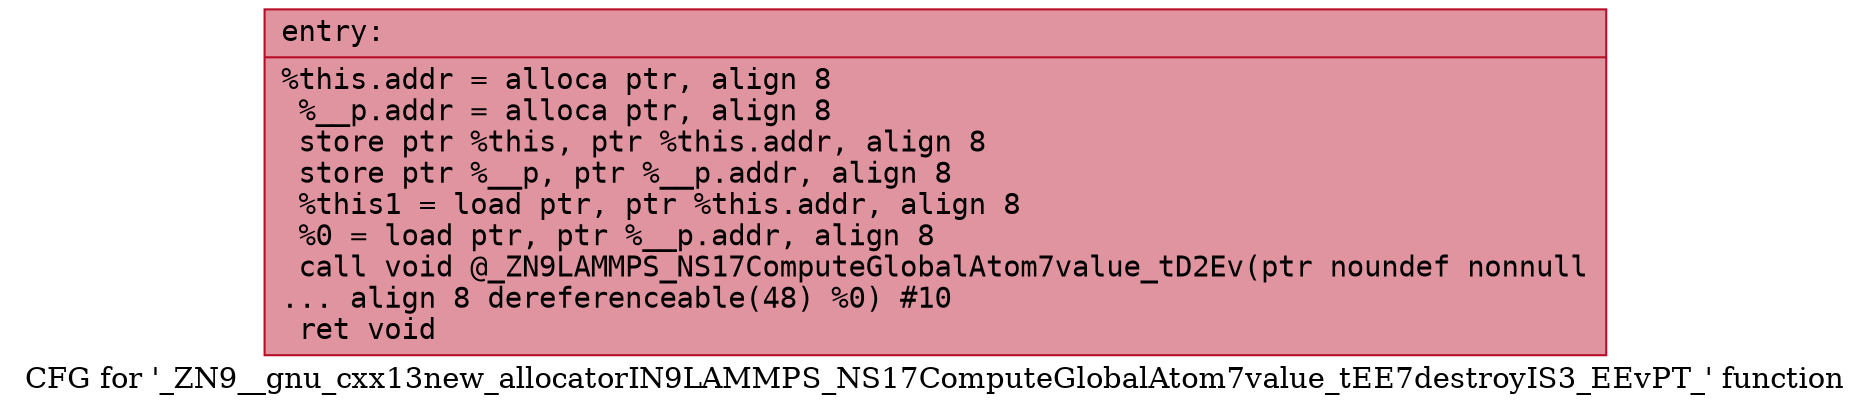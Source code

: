 digraph "CFG for '_ZN9__gnu_cxx13new_allocatorIN9LAMMPS_NS17ComputeGlobalAtom7value_tEE7destroyIS3_EEvPT_' function" {
	label="CFG for '_ZN9__gnu_cxx13new_allocatorIN9LAMMPS_NS17ComputeGlobalAtom7value_tEE7destroyIS3_EEvPT_' function";

	Node0x56131ec1ae10 [shape=record,color="#b70d28ff", style=filled, fillcolor="#b70d2870" fontname="Courier",label="{entry:\l|  %this.addr = alloca ptr, align 8\l  %__p.addr = alloca ptr, align 8\l  store ptr %this, ptr %this.addr, align 8\l  store ptr %__p, ptr %__p.addr, align 8\l  %this1 = load ptr, ptr %this.addr, align 8\l  %0 = load ptr, ptr %__p.addr, align 8\l  call void @_ZN9LAMMPS_NS17ComputeGlobalAtom7value_tD2Ev(ptr noundef nonnull\l... align 8 dereferenceable(48) %0) #10\l  ret void\l}"];
}
